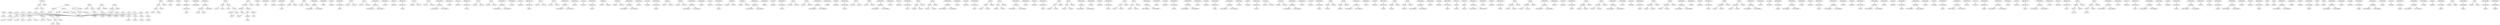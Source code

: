 digraph A { 
MUL8 -> NUM7
MUL8 -> NUM6
DIV10 -> NUM9
DIV10 -> MUL8
MUL12 -> CAST0
MUL12 -> DIV10
MUL14 -> CAST0
MUL14 -> MUL12
ADD15 -> MUL14
ADD15 -> NUM5
COMMA16 -> ADD15
COMMA16 -> NUM4
ADD25 -> NUM24
ADD25 -> NUM23
ADD27 -> NUM26
ADD27 -> ADD25
ADD29 -> NUM28
ADD29 -> ADD27
EXPRSTMR31 -> NUM32
BLOCK22 -> BLOCK30
FUNCCALL34 -> VAR19
EXPRSTMR18 -> FUNCCALL34
EXPRSTMR41 -> NULL_EXPR40
ASSIGN45 -> NUM42
ASSIGN45 -> VAR44
COMMA46 -> ASSIGN45
COMMA46 -> MEMZERO43
EXPRSTMR47 -> COMMA46
SUB55 -> NUM54
SUB55 -> NUM53
MUL58 -> NUM57
MUL58 -> NUM56
ADD59 -> MUL58
ADD59 -> SUB55
ADD64 -> NUM63
ADD64 -> VAR61
ADDR65 -> VAR61
ASSIGN67 -> ADDR65
ASSIGN67 -> VAR66
DEREF69 -> VAR68
ADD70 -> NUM63
ADD70 -> DEREF69
DEREF72 -> VAR71
ASSIGN73 -> ADD70
ASSIGN73 -> DEREF72
COMMA74 -> ASSIGN73
COMMA74 -> ASSIGN67
ADD75 -> NUM62
ADD75 -> COMMA74
EXPRSTMR60 -> CAST0
BLOCK51 -> CASE52
EXPRSTMR76 -> VAR77
BLOCK39 -> BLOCK48
FUNCCALL79 -> VAR36
EXPRSTMR35 -> FUNCCALL79
ADD87 -> NUM86
ADD87 -> NUM85
ADD90 -> NUM89
ADD90 -> NUM88
COMMA93 -> NULL_EXPR92
COMMA93 -> NULL_EXPR91
EXPRSTMR94 -> COMMA93
EXPRSTMR96 -> NUM98
BLOCK84 -> BLOCK95
FUNCCALL100 -> VAR81
EXPRSTMR80 -> FUNCCALL100
SUB108 -> NUM107
SUB108 -> NUM106
SUB111 -> NUM110
SUB111 -> NUM109
COMMA114 -> NULL_EXPR113
COMMA114 -> NULL_EXPR112
EXPRSTMR115 -> COMMA114
EXPRSTMR117 -> NUM119
BLOCK105 -> BLOCK116
FUNCCALL121 -> VAR102
EXPRSTMR101 -> FUNCCALL121
MUL129 -> NUM128
MUL129 -> NUM127
MUL132 -> NUM131
MUL132 -> NUM130
COMMA135 -> NULL_EXPR134
COMMA135 -> NULL_EXPR133
EXPRSTMR136 -> COMMA135
EXPRSTMR138 -> NUM140
BLOCK126 -> BLOCK137
FUNCCALL142 -> VAR123
EXPRSTMR122 -> FUNCCALL142
DIV150 -> NUM149
DIV150 -> NUM148
DIV153 -> NUM152
DIV153 -> NUM151
COMMA156 -> NULL_EXPR155
COMMA156 -> NULL_EXPR154
EXPRSTMR157 -> COMMA156
EXPRSTMR159 -> NUM161
BLOCK147 -> BLOCK158
FUNCCALL163 -> VAR144
EXPRSTMR143 -> FUNCCALL163
MOD171 -> NUM170
MOD171 -> NUM169
MOD174 -> NUM173
MOD174 -> NUM172
COMMA177 -> NULL_EXPR176
COMMA177 -> NULL_EXPR175
EXPRSTMR178 -> COMMA177
EXPRSTMR180 -> NUM182
BLOCK168 -> BLOCK179
FUNCCALL184 -> VAR165
EXPRSTMR164 -> FUNCCALL184
BITAND192 -> NUM191
BITAND192 -> NUM190
BITAND195 -> NUM194
BITAND195 -> NUM193
COMMA198 -> NULL_EXPR197
COMMA198 -> NULL_EXPR196
EXPRSTMR199 -> COMMA198
EXPRSTMR201 -> NUM203
BLOCK189 -> BLOCK200
FUNCCALL205 -> VAR186
EXPRSTMR185 -> FUNCCALL205
BITOR213 -> NUM212
BITOR213 -> NUM211
BITOR216 -> NUM215
BITOR216 -> NUM214
COMMA219 -> NULL_EXPR218
COMMA219 -> NULL_EXPR217
EXPRSTMR220 -> COMMA219
EXPRSTMR222 -> NUM224
BLOCK210 -> BLOCK221
FUNCCALL226 -> VAR207
EXPRSTMR206 -> FUNCCALL226
BITXOR234 -> NUM233
BITXOR234 -> NUM232
BITXOR237 -> NUM236
BITXOR237 -> NUM235
COMMA240 -> NULL_EXPR239
COMMA240 -> NULL_EXPR238
EXPRSTMR241 -> COMMA240
EXPRSTMR243 -> NUM245
BLOCK231 -> BLOCK242
FUNCCALL247 -> VAR228
EXPRSTMR227 -> FUNCCALL247
SHL255 -> NUM254
SHL255 -> NUM253
SHL258 -> NUM257
SHL258 -> NUM256
COMMA261 -> NULL_EXPR260
COMMA261 -> NULL_EXPR259
EXPRSTMR262 -> COMMA261
EXPRSTMR264 -> NUM266
BLOCK252 -> BLOCK263
FUNCCALL268 -> VAR249
EXPRSTMR248 -> FUNCCALL268
SHR276 -> NUM275
SHR276 -> NUM274
SHR279 -> NUM278
SHR279 -> NUM277
COMMA282 -> NULL_EXPR281
COMMA282 -> NULL_EXPR280
EXPRSTMR283 -> COMMA282
EXPRSTMR285 -> NUM287
BLOCK273 -> BLOCK284
FUNCCALL289 -> VAR270
EXPRSTMR269 -> FUNCCALL289
EQ297 -> NUM296
EQ297 -> NUM295
ADD299 -> NUM298
ADD299 -> EQ297
EQ302 -> NUM301
EQ302 -> NUM300
ADD304 -> NUM303
ADD304 -> EQ302
COMMA307 -> NULL_EXPR306
COMMA307 -> NULL_EXPR305
EXPRSTMR308 -> COMMA307
EXPRSTMR310 -> NUM312
BLOCK294 -> BLOCK309
FUNCCALL314 -> VAR291
EXPRSTMR290 -> FUNCCALL314
NE322 -> NUM321
NE322 -> NUM320
ADD324 -> NUM323
ADD324 -> NE322
NE327 -> NUM326
NE327 -> NUM325
ADD329 -> NUM328
ADD329 -> NE327
COMMA332 -> NULL_EXPR331
COMMA332 -> NULL_EXPR330
EXPRSTMR333 -> COMMA332
EXPRSTMR335 -> NUM337
BLOCK319 -> BLOCK334
FUNCCALL339 -> VAR316
EXPRSTMR315 -> FUNCCALL339
LT347 -> NUM346
LT347 -> NUM345
ADD349 -> NUM348
ADD349 -> LT347
LT352 -> NUM351
LT352 -> NUM350
ADD354 -> NUM353
ADD354 -> LT352
COMMA357 -> NULL_EXPR356
COMMA357 -> NULL_EXPR355
EXPRSTMR358 -> COMMA357
EXPRSTMR360 -> NUM362
BLOCK344 -> BLOCK359
FUNCCALL364 -> VAR341
EXPRSTMR340 -> FUNCCALL364
LE372 -> NUM371
LE372 -> NUM370
ADD374 -> NUM373
ADD374 -> LE372
LE377 -> NUM376
LE377 -> NUM375
ADD379 -> NUM378
ADD379 -> LE377
COMMA382 -> NULL_EXPR381
COMMA382 -> NULL_EXPR380
EXPRSTMR383 -> COMMA382
EXPRSTMR385 -> NUM387
BLOCK369 -> BLOCK384
FUNCCALL389 -> VAR366
EXPRSTMR365 -> FUNCCALL389
COMMA405 -> NULL_EXPR404
COMMA405 -> NULL_EXPR403
EXPRSTMR406 -> COMMA405
EXPRSTMR408 -> NUM410
BLOCK394 -> BLOCK407
FUNCCALL412 -> VAR391
EXPRSTMR390 -> FUNCCALL412
COMMA428 -> NULL_EXPR427
COMMA428 -> NULL_EXPR426
EXPRSTMR429 -> COMMA428
EXPRSTMR431 -> NUM433
BLOCK417 -> BLOCK430
FUNCCALL435 -> VAR414
EXPRSTMR413 -> FUNCCALL435
COMMA443 -> NUM442
COMMA443 -> NUM441
COMMA446 -> NUM445
COMMA446 -> NUM444
COMMA449 -> NULL_EXPR448
COMMA449 -> NULL_EXPR447
EXPRSTMR450 -> COMMA449
EXPRSTMR452 -> NUM454
BLOCK440 -> BLOCK451
FUNCCALL456 -> VAR437
EXPRSTMR436 -> FUNCCALL456
NOT463 -> NUM462
ADD465 -> NUM464
ADD465 -> NOT463
NOT467 -> NUM466
ADD469 -> NUM468
ADD469 -> NOT467
COMMA472 -> NULL_EXPR471
COMMA472 -> NULL_EXPR470
EXPRSTMR473 -> COMMA472
EXPRSTMR475 -> NUM477
BLOCK461 -> BLOCK474
FUNCCALL479 -> VAR458
EXPRSTMR457 -> FUNCCALL479
NOT486 -> NUM485
ADD488 -> NUM487
ADD488 -> NOT486
NOT490 -> NUM489
ADD492 -> NUM491
ADD492 -> NOT490
COMMA495 -> NULL_EXPR494
COMMA495 -> NULL_EXPR493
EXPRSTMR496 -> COMMA495
EXPRSTMR498 -> NUM500
BLOCK484 -> BLOCK497
FUNCCALL502 -> VAR481
EXPRSTMR480 -> FUNCCALL502
NEG509 -> NUM508
BITNOT510 -> NEG509
NEG512 -> NUM511
BITNOT513 -> NEG512
COMMA516 -> NULL_EXPR515
COMMA516 -> NULL_EXPR514
EXPRSTMR517 -> COMMA516
EXPRSTMR519 -> NUM521
BLOCK507 -> BLOCK518
FUNCCALL523 -> VAR504
EXPRSTMR503 -> FUNCCALL523
LOGOR531 -> NUM530
LOGOR531 -> NUM529
ADD533 -> NUM532
ADD533 -> LOGOR531
LOGOR536 -> NUM535
LOGOR536 -> NUM534
ADD538 -> NUM537
ADD538 -> LOGOR536
COMMA541 -> NULL_EXPR540
COMMA541 -> NULL_EXPR539
EXPRSTMR542 -> COMMA541
EXPRSTMR544 -> NUM546
BLOCK528 -> BLOCK543
FUNCCALL548 -> VAR525
EXPRSTMR524 -> FUNCCALL548
LOGOR556 -> NUM555
LOGOR556 -> NUM554
ADD558 -> NUM557
ADD558 -> LOGOR556
LOGOR561 -> NUM560
LOGOR561 -> NUM559
ADD563 -> NUM562
ADD563 -> LOGOR561
COMMA566 -> NULL_EXPR565
COMMA566 -> NULL_EXPR564
EXPRSTMR567 -> COMMA566
EXPRSTMR569 -> NUM571
BLOCK553 -> BLOCK568
FUNCCALL573 -> VAR550
EXPRSTMR549 -> FUNCCALL573
LOGAND581 -> NUM580
LOGAND581 -> NUM579
ADD583 -> NUM582
ADD583 -> LOGAND581
LOGAND586 -> NUM585
LOGAND586 -> NUM584
ADD588 -> NUM587
ADD588 -> LOGAND586
COMMA591 -> NULL_EXPR590
COMMA591 -> NULL_EXPR589
EXPRSTMR592 -> COMMA591
EXPRSTMR594 -> NUM596
BLOCK578 -> BLOCK593
FUNCCALL598 -> VAR575
EXPRSTMR574 -> FUNCCALL598
LOGAND606 -> NUM605
LOGAND606 -> NUM604
ADD608 -> NUM607
ADD608 -> LOGAND606
LOGAND611 -> NUM610
LOGAND611 -> NUM609
ADD613 -> NUM612
ADD613 -> LOGAND611
COMMA616 -> NULL_EXPR615
COMMA616 -> NULL_EXPR614
EXPRSTMR617 -> COMMA616
EXPRSTMR619 -> NUM621
BLOCK603 -> BLOCK618
FUNCCALL623 -> VAR600
EXPRSTMR599 -> FUNCCALL623
COMMA633 -> NULL_EXPR632
COMMA633 -> NULL_EXPR631
EXPRSTMR634 -> COMMA633
EXPRSTMR636 -> NUM638
BLOCK628 -> BLOCK635
FUNCCALL640 -> VAR625
EXPRSTMR624 -> FUNCCALL640
COMMA650 -> NULL_EXPR649
COMMA650 -> NULL_EXPR648
EXPRSTMR651 -> COMMA650
EXPRSTMR653 -> NUM655
BLOCK645 -> BLOCK652
FUNCCALL657 -> VAR642
EXPRSTMR641 -> FUNCCALL657
COMMA667 -> NULL_EXPR666
COMMA667 -> NULL_EXPR665
EXPRSTMR668 -> COMMA667
EXPRSTMR670 -> NUM672
BLOCK662 -> BLOCK669
FUNCCALL674 -> VAR659
EXPRSTMR658 -> FUNCCALL674
ADD682 -> NUM681
ADD682 -> CAST0
ADD685 -> NUM684
ADD685 -> CAST0
COMMA688 -> NULL_EXPR687
COMMA688 -> NULL_EXPR686
EXPRSTMR689 -> COMMA688
EXPRSTMR691 -> NUM693
BLOCK679 -> BLOCK690
FUNCCALL695 -> VAR676
EXPRSTMR675 -> FUNCCALL695
MUL704 -> NUM703
MUL704 -> NUM702
ADD705 -> MUL704
ADD705 -> CAST0
MUL709 -> NUM708
MUL709 -> NUM707
ADD710 -> MUL709
ADD710 -> CAST0
COMMA713 -> NULL_EXPR712
COMMA713 -> NULL_EXPR711
EXPRSTMR714 -> COMMA713
EXPRSTMR716 -> NUM718
BLOCK700 -> BLOCK715
FUNCCALL720 -> VAR697
EXPRSTMR696 -> FUNCCALL720
MUL729 -> NUM728
MUL729 -> NUM727
SUB730 -> MUL729
SUB730 -> CAST0
MUL734 -> NUM733
MUL734 -> NUM732
SUB735 -> MUL734
SUB735 -> CAST0
COMMA738 -> NULL_EXPR737
COMMA738 -> NULL_EXPR736
EXPRSTMR739 -> COMMA738
EXPRSTMR741 -> NUM743
BLOCK725 -> BLOCK740
FUNCCALL745 -> VAR722
EXPRSTMR721 -> FUNCCALL745
SUB753 -> CAST0
SUB753 -> CAST0
DIV755 -> NUM754
DIV755 -> SUB753
SUB758 -> CAST0
SUB758 -> CAST0
DIV760 -> NUM759
DIV760 -> SUB758
COMMA763 -> NULL_EXPR762
COMMA763 -> NULL_EXPR761
EXPRSTMR764 -> COMMA763
EXPRSTMR766 -> NUM768
BLOCK750 -> BLOCK765
FUNCCALL770 -> VAR747
EXPRSTMR746 -> FUNCCALL770
NEG777 -> NUM776
SHR779 -> NUM778
SHR779 -> NEG777
ADD781 -> NUM780
ADD781 -> SHR779
NEG783 -> NUM782
SHR785 -> NUM784
SHR785 -> NEG783
ADD787 -> NUM786
ADD787 -> SHR785
COMMA790 -> NULL_EXPR789
COMMA790 -> NULL_EXPR788
EXPRSTMR791 -> COMMA790
EXPRSTMR793 -> NUM795
BLOCK775 -> BLOCK792
FUNCCALL797 -> VAR772
EXPRSTMR771 -> FUNCCALL797
COMMA807 -> NULL_EXPR806
COMMA807 -> NULL_EXPR805
EXPRSTMR808 -> COMMA807
EXPRSTMR810 -> NUM812
BLOCK802 -> BLOCK809
FUNCCALL814 -> VAR799
EXPRSTMR798 -> FUNCCALL814
COMMA824 -> NULL_EXPR823
COMMA824 -> NULL_EXPR822
EXPRSTMR825 -> COMMA824
EXPRSTMR827 -> NUM829
BLOCK819 -> BLOCK826
FUNCCALL831 -> VAR816
EXPRSTMR815 -> FUNCCALL831
SHR839 -> NUM838
SHR839 -> CAST0
SHR842 -> NUM841
SHR842 -> CAST0
COMMA845 -> NULL_EXPR844
COMMA845 -> NULL_EXPR843
EXPRSTMR846 -> COMMA845
EXPRSTMR848 -> NUM850
BLOCK836 -> BLOCK847
FUNCCALL852 -> VAR833
EXPRSTMR832 -> FUNCCALL852
NEG859 -> NUM858
SHL862 -> NUM861
SHL862 -> CAST0
DIV863 -> SHL862
DIV863 -> CAST0
ADD865 -> NUM864
ADD865 -> DIV863
NEG867 -> NUM866
SHL870 -> NUM869
SHL870 -> CAST0
DIV871 -> SHL870
DIV871 -> CAST0
ADD873 -> NUM872
ADD873 -> DIV871
COMMA876 -> NULL_EXPR875
COMMA876 -> NULL_EXPR874
EXPRSTMR877 -> COMMA876
EXPRSTMR879 -> NUM881
BLOCK857 -> BLOCK878
FUNCCALL883 -> VAR854
EXPRSTMR853 -> FUNCCALL883
NEG890 -> NUM889
SHL893 -> NUM892
SHL893 -> CAST0
DIV894 -> SHL893
DIV894 -> CAST0
ADD896 -> NUM895
ADD896 -> DIV894
NEG898 -> NUM897
SHL901 -> NUM900
SHL901 -> CAST0
DIV902 -> SHL901
DIV902 -> CAST0
ADD904 -> NUM903
ADD904 -> DIV902
COMMA907 -> NULL_EXPR906
COMMA907 -> NULL_EXPR905
EXPRSTMR908 -> COMMA907
EXPRSTMR910 -> NUM912
BLOCK888 -> BLOCK909
FUNCCALL914 -> VAR885
EXPRSTMR884 -> FUNCCALL914
NEG922 -> NUM921
LT923 -> NEG922
LT923 -> CAST0
NEG926 -> NUM925
LT927 -> NEG926
LT927 -> CAST0
COMMA930 -> NULL_EXPR929
COMMA930 -> NULL_EXPR928
EXPRSTMR931 -> COMMA930
EXPRSTMR933 -> NUM935
BLOCK919 -> BLOCK932
FUNCCALL937 -> VAR916
EXPRSTMR915 -> FUNCCALL937
NEG945 -> NUM944
LE946 -> NEG945
LE946 -> CAST0
NEG949 -> NUM948
LE950 -> NEG949
LE950 -> CAST0
COMMA953 -> NULL_EXPR952
COMMA953 -> NULL_EXPR951
EXPRSTMR954 -> COMMA953
EXPRSTMR956 -> NUM958
BLOCK942 -> BLOCK955
FUNCCALL960 -> VAR939
EXPRSTMR938 -> FUNCCALL960
EQ966 -> NUM965
EQ966 -> VAR964
FUNCCALL968 -> VAR962
EXPRSTMR961 -> FUNCCALL968
EQ974 -> NUM973
EQ974 -> VAR972
FUNCCALL976 -> VAR970
EXPRSTMR969 -> FUNCCALL976
FUNCCALL980 -> VAR978
EXPRSTMR977 -> FUNCCALL980
BLOCK17 -> EXPRSTMR18
}
